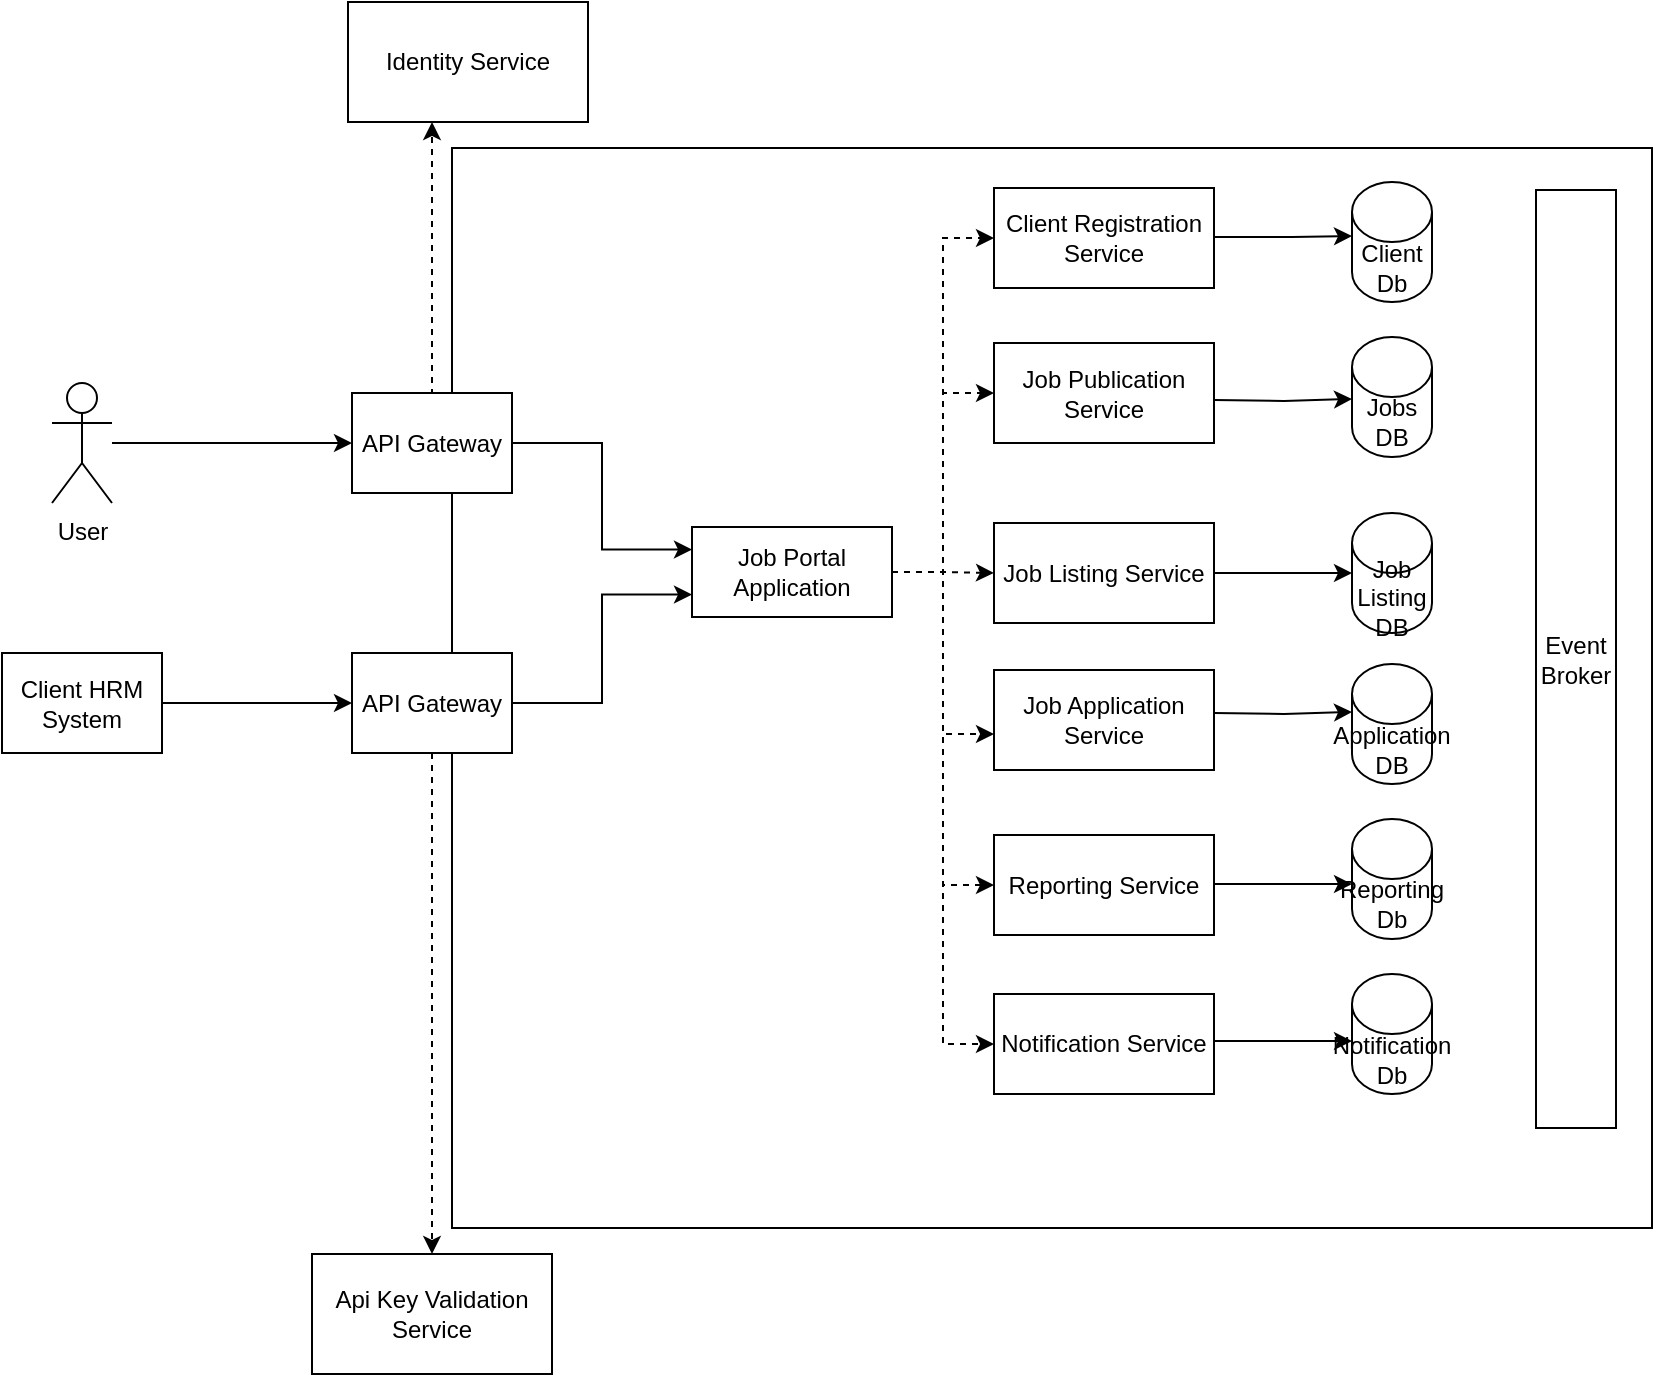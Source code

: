 <mxfile version="24.7.17">
  <diagram name="Page-1" id="QhjiuwCmCMislij0Kd8W">
    <mxGraphModel dx="1026" dy="650" grid="1" gridSize="10" guides="1" tooltips="1" connect="1" arrows="1" fold="1" page="1" pageScale="1" pageWidth="850" pageHeight="1100" math="0" shadow="0">
      <root>
        <mxCell id="0" />
        <mxCell id="1" parent="0" />
        <mxCell id="mXzaNVFmR2rs_p4AUFhK-1" value="" style="rounded=0;whiteSpace=wrap;html=1;" vertex="1" parent="1">
          <mxGeometry x="240" y="110" width="600" height="540" as="geometry" />
        </mxCell>
        <mxCell id="mXzaNVFmR2rs_p4AUFhK-7" style="edgeStyle=orthogonalEdgeStyle;rounded=0;orthogonalLoop=1;jettySize=auto;html=1;" edge="1" parent="1" source="mXzaNVFmR2rs_p4AUFhK-2" target="mXzaNVFmR2rs_p4AUFhK-5">
          <mxGeometry relative="1" as="geometry" />
        </mxCell>
        <mxCell id="mXzaNVFmR2rs_p4AUFhK-2" value="User" style="shape=umlActor;verticalLabelPosition=bottom;verticalAlign=top;html=1;outlineConnect=0;" vertex="1" parent="1">
          <mxGeometry x="40" y="227.5" width="30" height="60" as="geometry" />
        </mxCell>
        <mxCell id="mXzaNVFmR2rs_p4AUFhK-6" style="edgeStyle=orthogonalEdgeStyle;rounded=0;orthogonalLoop=1;jettySize=auto;html=1;" edge="1" parent="1" source="mXzaNVFmR2rs_p4AUFhK-3" target="mXzaNVFmR2rs_p4AUFhK-4">
          <mxGeometry relative="1" as="geometry" />
        </mxCell>
        <mxCell id="mXzaNVFmR2rs_p4AUFhK-3" value="Client HRM System" style="rounded=0;whiteSpace=wrap;html=1;" vertex="1" parent="1">
          <mxGeometry x="15" y="362.5" width="80" height="50" as="geometry" />
        </mxCell>
        <mxCell id="mXzaNVFmR2rs_p4AUFhK-40" style="edgeStyle=orthogonalEdgeStyle;rounded=0;orthogonalLoop=1;jettySize=auto;html=1;entryX=0;entryY=0.75;entryDx=0;entryDy=0;" edge="1" parent="1" source="mXzaNVFmR2rs_p4AUFhK-4" target="mXzaNVFmR2rs_p4AUFhK-11">
          <mxGeometry relative="1" as="geometry" />
        </mxCell>
        <mxCell id="mXzaNVFmR2rs_p4AUFhK-4" value="API Gateway" style="rounded=0;whiteSpace=wrap;html=1;" vertex="1" parent="1">
          <mxGeometry x="190" y="362.5" width="80" height="50" as="geometry" />
        </mxCell>
        <mxCell id="mXzaNVFmR2rs_p4AUFhK-10" style="edgeStyle=orthogonalEdgeStyle;rounded=0;orthogonalLoop=1;jettySize=auto;html=1;entryX=0.25;entryY=1;entryDx=0;entryDy=0;exitX=0.35;exitY=0.02;exitDx=0;exitDy=0;exitPerimeter=0;dashed=1;" edge="1" parent="1">
          <mxGeometry relative="1" as="geometry">
            <mxPoint x="230" y="233.5" as="sourcePoint" />
            <mxPoint x="230" y="97" as="targetPoint" />
          </mxGeometry>
        </mxCell>
        <mxCell id="mXzaNVFmR2rs_p4AUFhK-37" style="edgeStyle=orthogonalEdgeStyle;rounded=0;orthogonalLoop=1;jettySize=auto;html=1;entryX=0;entryY=0.25;entryDx=0;entryDy=0;" edge="1" parent="1" source="mXzaNVFmR2rs_p4AUFhK-5" target="mXzaNVFmR2rs_p4AUFhK-11">
          <mxGeometry relative="1" as="geometry" />
        </mxCell>
        <mxCell id="mXzaNVFmR2rs_p4AUFhK-5" value="API Gateway" style="rounded=0;whiteSpace=wrap;html=1;" vertex="1" parent="1">
          <mxGeometry x="190" y="232.5" width="80" height="50" as="geometry" />
        </mxCell>
        <mxCell id="mXzaNVFmR2rs_p4AUFhK-8" value="Identity Service" style="rounded=0;whiteSpace=wrap;html=1;" vertex="1" parent="1">
          <mxGeometry x="188" y="37" width="120" height="60" as="geometry" />
        </mxCell>
        <mxCell id="mXzaNVFmR2rs_p4AUFhK-41" style="edgeStyle=orthogonalEdgeStyle;rounded=0;orthogonalLoop=1;jettySize=auto;html=1;entryX=0;entryY=0.5;entryDx=0;entryDy=0;dashed=1;" edge="1" parent="1" source="mXzaNVFmR2rs_p4AUFhK-11" target="mXzaNVFmR2rs_p4AUFhK-12">
          <mxGeometry relative="1" as="geometry" />
        </mxCell>
        <mxCell id="mXzaNVFmR2rs_p4AUFhK-42" style="edgeStyle=orthogonalEdgeStyle;rounded=0;orthogonalLoop=1;jettySize=auto;html=1;entryX=0;entryY=0.5;entryDx=0;entryDy=0;dashed=1;" edge="1" parent="1" source="mXzaNVFmR2rs_p4AUFhK-11" target="mXzaNVFmR2rs_p4AUFhK-14">
          <mxGeometry relative="1" as="geometry" />
        </mxCell>
        <mxCell id="mXzaNVFmR2rs_p4AUFhK-44" style="edgeStyle=orthogonalEdgeStyle;rounded=0;orthogonalLoop=1;jettySize=auto;html=1;entryX=0;entryY=0.5;entryDx=0;entryDy=0;dashed=1;" edge="1" parent="1" source="mXzaNVFmR2rs_p4AUFhK-11" target="mXzaNVFmR2rs_p4AUFhK-18">
          <mxGeometry relative="1" as="geometry" />
        </mxCell>
        <mxCell id="mXzaNVFmR2rs_p4AUFhK-45" style="edgeStyle=orthogonalEdgeStyle;rounded=0;orthogonalLoop=1;jettySize=auto;html=1;entryX=0;entryY=0.5;entryDx=0;entryDy=0;dashed=1;" edge="1" parent="1" source="mXzaNVFmR2rs_p4AUFhK-11" target="mXzaNVFmR2rs_p4AUFhK-19">
          <mxGeometry relative="1" as="geometry" />
        </mxCell>
        <mxCell id="mXzaNVFmR2rs_p4AUFhK-49" style="edgeStyle=orthogonalEdgeStyle;rounded=0;orthogonalLoop=1;jettySize=auto;html=1;entryX=0;entryY=0.5;entryDx=0;entryDy=0;dashed=1;" edge="1" parent="1" source="mXzaNVFmR2rs_p4AUFhK-11" target="mXzaNVFmR2rs_p4AUFhK-46">
          <mxGeometry relative="1" as="geometry" />
        </mxCell>
        <mxCell id="mXzaNVFmR2rs_p4AUFhK-11" value="Job Portal Application" style="rounded=0;whiteSpace=wrap;html=1;" vertex="1" parent="1">
          <mxGeometry x="360" y="299.5" width="100" height="45" as="geometry" />
        </mxCell>
        <mxCell id="mXzaNVFmR2rs_p4AUFhK-12" value="Client Registration Service" style="rounded=0;whiteSpace=wrap;html=1;" vertex="1" parent="1">
          <mxGeometry x="511" y="130" width="110" height="50" as="geometry" />
        </mxCell>
        <mxCell id="mXzaNVFmR2rs_p4AUFhK-13" value="Client Db" style="shape=cylinder3;whiteSpace=wrap;html=1;boundedLbl=1;backgroundOutline=1;size=15;" vertex="1" parent="1">
          <mxGeometry x="690" y="127" width="40" height="60" as="geometry" />
        </mxCell>
        <mxCell id="mXzaNVFmR2rs_p4AUFhK-14" value="Job Publication Service" style="rounded=0;whiteSpace=wrap;html=1;" vertex="1" parent="1">
          <mxGeometry x="511" y="207.5" width="110" height="50" as="geometry" />
        </mxCell>
        <mxCell id="mXzaNVFmR2rs_p4AUFhK-15" value="Job Application Service" style="rounded=0;whiteSpace=wrap;html=1;" vertex="1" parent="1">
          <mxGeometry x="511" y="371" width="110" height="50" as="geometry" />
        </mxCell>
        <mxCell id="mXzaNVFmR2rs_p4AUFhK-16" value="Jobs DB" style="shape=cylinder3;whiteSpace=wrap;html=1;boundedLbl=1;backgroundOutline=1;size=15;" vertex="1" parent="1">
          <mxGeometry x="690" y="204.5" width="40" height="60" as="geometry" />
        </mxCell>
        <mxCell id="mXzaNVFmR2rs_p4AUFhK-17" value="Application DB" style="shape=cylinder3;whiteSpace=wrap;html=1;boundedLbl=1;backgroundOutline=1;size=15;" vertex="1" parent="1">
          <mxGeometry x="690" y="368" width="40" height="60" as="geometry" />
        </mxCell>
        <mxCell id="mXzaNVFmR2rs_p4AUFhK-18" value="Reporting Service" style="rounded=0;whiteSpace=wrap;html=1;" vertex="1" parent="1">
          <mxGeometry x="511" y="453.5" width="110" height="50" as="geometry" />
        </mxCell>
        <mxCell id="mXzaNVFmR2rs_p4AUFhK-19" value="Notification Service" style="rounded=0;whiteSpace=wrap;html=1;" vertex="1" parent="1">
          <mxGeometry x="511" y="533" width="110" height="50" as="geometry" />
        </mxCell>
        <mxCell id="mXzaNVFmR2rs_p4AUFhK-20" value="Reporting Db" style="shape=cylinder3;whiteSpace=wrap;html=1;boundedLbl=1;backgroundOutline=1;size=15;" vertex="1" parent="1">
          <mxGeometry x="690" y="445.5" width="40" height="60" as="geometry" />
        </mxCell>
        <mxCell id="mXzaNVFmR2rs_p4AUFhK-21" value="Notification Db" style="shape=cylinder3;whiteSpace=wrap;html=1;boundedLbl=1;backgroundOutline=1;size=15;" vertex="1" parent="1">
          <mxGeometry x="690" y="523" width="40" height="60" as="geometry" />
        </mxCell>
        <mxCell id="mXzaNVFmR2rs_p4AUFhK-22" value="Event Broker" style="rounded=0;whiteSpace=wrap;html=1;" vertex="1" parent="1">
          <mxGeometry x="782" y="131" width="40" height="469" as="geometry" />
        </mxCell>
        <mxCell id="mXzaNVFmR2rs_p4AUFhK-32" style="edgeStyle=orthogonalEdgeStyle;rounded=0;orthogonalLoop=1;jettySize=auto;html=1;entryX=0;entryY=0;entryDx=0;entryDy=15;entryPerimeter=0;exitX=1;exitY=0.25;exitDx=0;exitDy=0;" edge="1" parent="1">
          <mxGeometry relative="1" as="geometry">
            <mxPoint x="621" y="154.5" as="sourcePoint" />
            <mxPoint x="690" y="154" as="targetPoint" />
            <Array as="points">
              <mxPoint x="660" y="155" />
            </Array>
          </mxGeometry>
        </mxCell>
        <mxCell id="mXzaNVFmR2rs_p4AUFhK-33" style="edgeStyle=orthogonalEdgeStyle;rounded=0;orthogonalLoop=1;jettySize=auto;html=1;entryX=0;entryY=0;entryDx=0;entryDy=15;entryPerimeter=0;exitX=1;exitY=0.25;exitDx=0;exitDy=0;" edge="1" parent="1">
          <mxGeometry relative="1" as="geometry">
            <mxPoint x="621" y="236" as="sourcePoint" />
            <mxPoint x="690" y="235.5" as="targetPoint" />
          </mxGeometry>
        </mxCell>
        <mxCell id="mXzaNVFmR2rs_p4AUFhK-34" style="edgeStyle=orthogonalEdgeStyle;rounded=0;orthogonalLoop=1;jettySize=auto;html=1;entryX=0;entryY=0;entryDx=0;entryDy=15;entryPerimeter=0;exitX=1;exitY=0.25;exitDx=0;exitDy=0;" edge="1" parent="1">
          <mxGeometry relative="1" as="geometry">
            <mxPoint x="621" y="392.5" as="sourcePoint" />
            <mxPoint x="690" y="392" as="targetPoint" />
          </mxGeometry>
        </mxCell>
        <mxCell id="mXzaNVFmR2rs_p4AUFhK-35" style="edgeStyle=orthogonalEdgeStyle;rounded=0;orthogonalLoop=1;jettySize=auto;html=1;entryX=0;entryY=0;entryDx=0;entryDy=22.5;entryPerimeter=0;exitX=1;exitY=0.25;exitDx=0;exitDy=0;" edge="1" parent="1">
          <mxGeometry relative="1" as="geometry">
            <mxPoint x="621" y="478" as="sourcePoint" />
            <mxPoint x="690" y="478" as="targetPoint" />
          </mxGeometry>
        </mxCell>
        <mxCell id="mXzaNVFmR2rs_p4AUFhK-36" style="edgeStyle=orthogonalEdgeStyle;rounded=0;orthogonalLoop=1;jettySize=auto;html=1;entryX=0;entryY=0;entryDx=0;entryDy=22.5;entryPerimeter=0;exitX=1;exitY=0.25;exitDx=0;exitDy=0;" edge="1" parent="1">
          <mxGeometry relative="1" as="geometry">
            <mxPoint x="621" y="556.5" as="sourcePoint" />
            <mxPoint x="690" y="556.5" as="targetPoint" />
          </mxGeometry>
        </mxCell>
        <mxCell id="mXzaNVFmR2rs_p4AUFhK-38" value="Api Key Validation Service" style="rounded=0;whiteSpace=wrap;html=1;" vertex="1" parent="1">
          <mxGeometry x="170" y="663" width="120" height="60" as="geometry" />
        </mxCell>
        <mxCell id="mXzaNVFmR2rs_p4AUFhK-39" style="edgeStyle=orthogonalEdgeStyle;rounded=0;orthogonalLoop=1;jettySize=auto;html=1;dashed=1;entryX=0.5;entryY=0;entryDx=0;entryDy=0;" edge="1" parent="1" source="mXzaNVFmR2rs_p4AUFhK-4" target="mXzaNVFmR2rs_p4AUFhK-38">
          <mxGeometry relative="1" as="geometry">
            <mxPoint x="230" y="540" as="targetPoint" />
          </mxGeometry>
        </mxCell>
        <mxCell id="mXzaNVFmR2rs_p4AUFhK-43" style="edgeStyle=orthogonalEdgeStyle;rounded=0;orthogonalLoop=1;jettySize=auto;html=1;entryX=0;entryY=0.64;entryDx=0;entryDy=0;entryPerimeter=0;dashed=1;" edge="1" parent="1" source="mXzaNVFmR2rs_p4AUFhK-11" target="mXzaNVFmR2rs_p4AUFhK-15">
          <mxGeometry relative="1" as="geometry" />
        </mxCell>
        <mxCell id="mXzaNVFmR2rs_p4AUFhK-46" value="Job Listing Service" style="rounded=0;whiteSpace=wrap;html=1;" vertex="1" parent="1">
          <mxGeometry x="511" y="297.5" width="110" height="50" as="geometry" />
        </mxCell>
        <mxCell id="mXzaNVFmR2rs_p4AUFhK-47" value="Job Listing DB" style="shape=cylinder3;whiteSpace=wrap;html=1;boundedLbl=1;backgroundOutline=1;size=15;" vertex="1" parent="1">
          <mxGeometry x="690" y="292.5" width="40" height="60" as="geometry" />
        </mxCell>
        <mxCell id="mXzaNVFmR2rs_p4AUFhK-48" style="edgeStyle=orthogonalEdgeStyle;rounded=0;orthogonalLoop=1;jettySize=auto;html=1;entryX=0;entryY=0.5;entryDx=0;entryDy=0;entryPerimeter=0;" edge="1" parent="1" source="mXzaNVFmR2rs_p4AUFhK-46" target="mXzaNVFmR2rs_p4AUFhK-47">
          <mxGeometry relative="1" as="geometry" />
        </mxCell>
      </root>
    </mxGraphModel>
  </diagram>
</mxfile>
